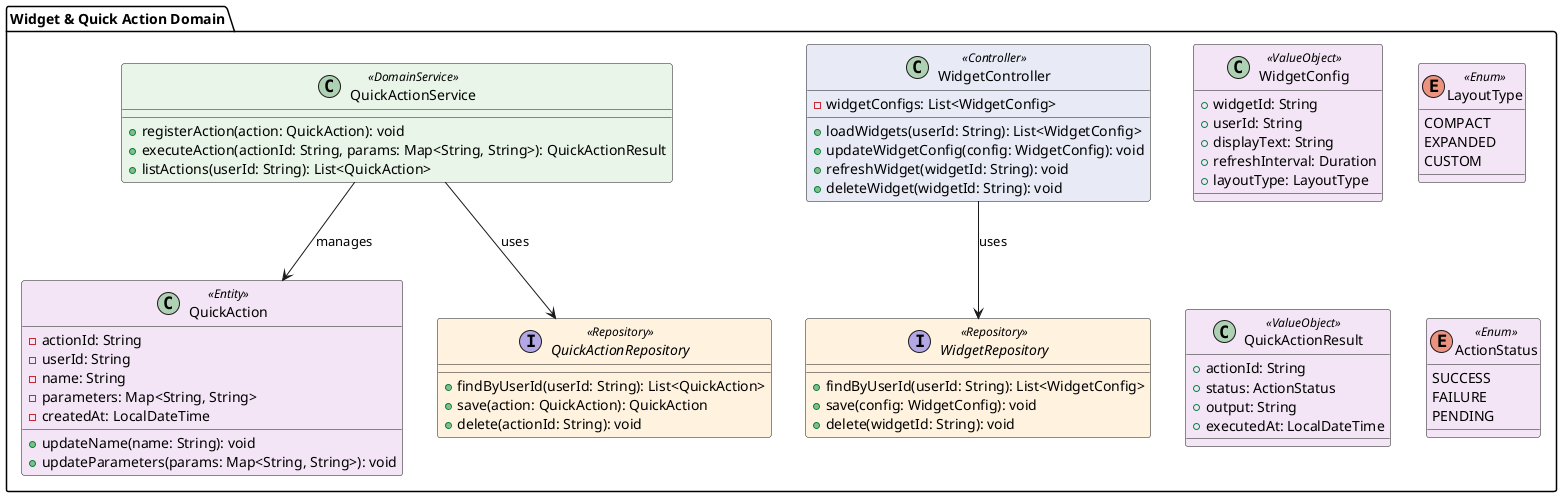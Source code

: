 @startuml WidgetQuickActionDomain

!define CONTROLLER_COLOR #E8EAF6
!define SERVICE_COLOR #E8F5E8
!define REPOSITORY_COLOR #FFF3E0
!define COMPONENT_COLOR #F3E5F5

package "Widget & Quick Action Domain" {

  class WidgetController <<Controller>> CONTROLLER_COLOR {
    -widgetConfigs: List<WidgetConfig>
    +loadWidgets(userId: String): List<WidgetConfig>
    +updateWidgetConfig(config: WidgetConfig): void
    +refreshWidget(widgetId: String): void
    +deleteWidget(widgetId: String): void
  }

  class WidgetConfig <<ValueObject>> COMPONENT_COLOR {
    +widgetId: String
    +userId: String
    +displayText: String
    +refreshInterval: Duration
    +layoutType: LayoutType
  }

  enum LayoutType <<Enum>> COMPONENT_COLOR {
    COMPACT
    EXPANDED
    CUSTOM
  }

  interface WidgetRepository <<Repository>> REPOSITORY_COLOR {
    +findByUserId(userId: String): List<WidgetConfig>
    +save(config: WidgetConfig): void
    +delete(widgetId: String): void
  }

  class QuickActionService <<DomainService>> SERVICE_COLOR {
    +registerAction(action: QuickAction): void
    +executeAction(actionId: String, params: Map<String, String>): QuickActionResult
    +listActions(userId: String): List<QuickAction>
  }

  class QuickAction <<Entity>> COMPONENT_COLOR {
    -actionId: String
    -userId: String
    -name: String
    -parameters: Map<String, String>
    -createdAt: LocalDateTime
    +updateName(name: String): void
    +updateParameters(params: Map<String, String>): void
  }

  class QuickActionResult <<ValueObject>> COMPONENT_COLOR {
    +actionId: String
    +status: ActionStatus
    +output: String
    +executedAt: LocalDateTime
  }

  enum ActionStatus <<Enum>> COMPONENT_COLOR {
    SUCCESS
    FAILURE
    PENDING
  }

  interface QuickActionRepository <<Repository>> REPOSITORY_COLOR {
    +findByUserId(userId: String): List<QuickAction>
    +save(action: QuickAction): QuickAction
    +delete(actionId: String): void
  }

}

' Relationships
WidgetController --> WidgetRepository : uses
QuickActionService --> QuickActionRepository : uses
QuickActionService --> QuickAction : manages
@enduml